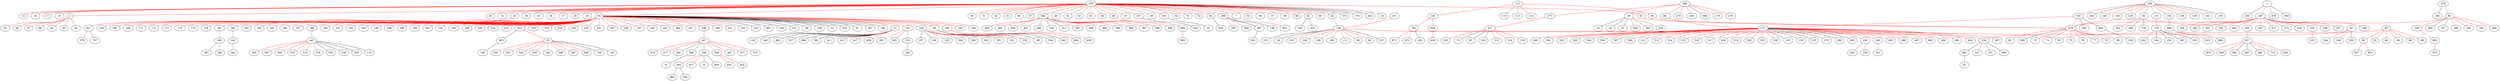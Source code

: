 strict graph "" {
	graph ["edge"="{'color': ''}",
		file="tmp_workspace/eucore/set2/layers/EUcore_Layer_4_drawing.dot",
		"graph"="{'edge': '{}', 'file': 'tmp_workspace/eucore/set2/layers/EUcore_Layer_4_drawing.dot', 'graph': \"{'file': 'tmp_workspace/eucore/set2/\
layers/EUcore_Layer_3_drawing_improved.dot'}\", 'node': \"{'height': '', 'level': '', 'pos': '', 'width': ''}\"}",
		"node"="{'height': '', 'label': '\\N', 'level': '', 'pos': '', 'width': ''}"
	];
	node [label="\N"];
	1	 [height=0.05,
		label=318,
		level=1,
		pos="-1257.3400000000038,-3413.8400000000015",
		width=0.05];
	11	 [height=0.05,
		label=84,
		level=1,
		pos="2166.8299999999854,-5262.519999999988",
		width=0.05];
	1 -- 11	 [color=red];
	14	 [height=0.05,
		level=1,
		pos="-1828.981750948328,-3042.0013338535996",
		width=0.05];
	1 -- 14	 [color=red];
	15	 [height=0.05,
		level=1,
		pos="-1452.361555454358,-4067.2961025631084",
		width=0.05];
	1 -- 15	 [color=red];
	16	 [level=2,
		pos="-774.3023098567936,-3895.2056354268702"];
	1 -- 16	 [color=red];
	17	 [height=0.05,
		level=1,
		pos="-1489.9679407560259,-2772.8076090489562",
		width=0.05];
	1 -- 17	 [color=red];
	19	 [level=2,
		pos="-1691.9527851001792,-3939.3397736405523"];
	1 -- 19	 [color=red];
	2	 [height=0.05,
		level=1,
		pos="-5156.1500000000015,3.570000000001073",
		width=0.05];
	1 -- 2	 [color=red];
	20	 [height=0.05,
		level=1,
		pos="-1879.0415770801883,-3694.0638999885873",
		width=0.05];
	1 -- 20	 [color=red];
	21	 [level=2,
		pos="-1847.5680528526434,-3072.2713675195246"];
	1 -- 21	 [color=red];
	23	 [height=0.05,
		level=1,
		pos="486.6200000000008,-6888.760000000006",
		width=0.05];
	1 -- 23	 [color=red];
	24	 [level=2,
		pos="-610.5697629161816,-3630.0032380663706"];
	1 -- 24	 [color=red];
	25	 [level=2,
		pos="-575.5322912432675,-3400.55341470916"];
	1 -- 25	 [color=red];
	26	 [level=2,
		pos="-1752.377843931451,-2944.8242026706307"];
	1 -- 26	 [color=red];
	27	 [level=2,
		pos="-1473.7846561103615,-2767.163886392834"];
	1 -- 27	 [color=red];
	28	 [height=0.05,
		level=1,
		pos="-1552.9228756160408,-2799.29215913539",
		width=0.05];
	1 -- 28	 [color=red];
	29	 [level=2,
		pos="-611.2443598459886,-3195.6687167320733"];
	1 -- 29	 [color=red];
	3	 [height=0.05,
		label=64,
		level=1,
		pos="64.81999999999971,305.44999999999527",
		width=0.05];
	1 -- 3	 [color=red];
	30	 [height=0.05,
		level=1,
		pos="-586.2922662430427,-3535.2204930309986",
		width=0.05];
	1 -- 30	 [color=red];
	31	 [level=2,
		pos="-690.7979150009719,-3034.276631122352"];
	1 -- 31	 [color=red];
	32	 [height=0.05,
		level=1,
		pos="-1129.6504702038185,-4083.7158609244198",
		width=0.05];
	1 -- 32	 [color=red];
	35	 [height=0.05,
		level=1,
		pos="-1918.408379844203,-3246.427687911054",
		width=0.05];
	1 -- 35	 [color=red];
	36	 [height=0.05,
		level=1,
		pos="-1865.4042288342207,-3722.5407915134833",
		width=0.05];
	1 -- 36	 [color=red];
	37	 [height=0.05,
		level=1,
		pos="-585.5788298661461,-3296.47213655693",
		width=0.05];
	1 -- 37	 [color=red];
	4	 [height=0.05,
		label=282,
		level=1,
		pos="435.8599999999951,-9064.120000000014",
		width=0.05];
	1 -- 4	 [color=red];
	40	 [level=3,
		pos="-1616.8818596160243,-2834.385138727223"];
	1 -- 40	 [color=red];
	41	 [height=0.05,
		level=1,
		pos="-794.7890908229405,-3914.9237669375",
		width=0.05];
	1 -- 41	 [color=red];
	42	 [height=0.05,
		level=1,
		pos="-1934.444564392549,-3494.8813101299766",
		width=0.05];
	1 -- 42	 [color=red];
	43	 [height=0.05,
		level=1,
		pos="-1911.7022323909048,-3221.880749404471",
		width=0.05];
	1 -- 43	 [color=red];
	44	 [height=0.05,
		level=1,
		pos="-930.4540344472597,-4012.3246285356486",
		width=0.05];
	1 -- 44	 [color=red];
	45	 [height=0.05,
		level=1,
		pos="-4486.209999999997,2316.1299999999915",
		width=0.05];
	1 -- 45	 [color=red];
	46	 [height=0.05,
		level=1,
		pos="3292.2400000000034,-4693.829999999998",
		width=0.05];
	1 -- 46	 [color=red];
	47	 [level=2,
		pos="-1545.4374859554243,-2795.7476738423575"];
	1 -- 47	 [color=red];
	48	 [height=0.05,
		label=107,
		level=1,
		pos="4125.390000000012,-2238.9599999999928",
		width=0.05];
	1 -- 48	 [color=red];
	49	 [level=3,
		pos="-783.8614259903794,-2923.068846586709"];
	1 -- 49	 [color=red];
	5	 [label=361,
		level=2,
		pos="-1108.0599999999977,-1811.6599999999949"];
	1 -- 5	 [color=red];
	50	 [height=0.05,
		level=1,
		pos="-1689.0195978200964,-2885.928066156217",
		width=0.05];
	1 -- 50	 [color=red];
	51	 [height=0.05,
		level=1,
		pos="-1641.2853866903677,-3977.4216046572046",
		width=0.05];
	1 -- 51	 [color=red];
	52	 [height=0.05,
		level=1,
		pos="-1678.966604451705,-2877.8649152364187",
		width=0.05];
	1 -- 52	 [color=red];
	54	 [height=0.05,
		level=1,
		pos="-1946.0600000000031,85.29999999999563",
		width=0.05];
	1 -- 54	 [color=red];
	55	 [height=0.05,
		level=1,
		pos="-637.2666534096787,-3130.0313850548664",
		width=0.05];
	1 -- 55	 [color=red];
	56	 [level=2,
		pos="-1937.5786423440763,-3461.9406707925605"];
	1 -- 56	 [color=red];
	57	 [level=2,
		pos="-1386.0202935706543,-4083.5262452786187"];
	1 -- 57	 [color=red];
	58	 [level=3,
		pos="-1357.113399830249,-2739.241190517569"];
	1 -- 58	 [color=red];
	59	 [height=0.05,
		level=1,
		pos="-608.1005141990491,-3205.210243863172",
		width=0.05];
	1 -- 59	 [color=red];
	6	 [height=0.05,
		label=409,
		level=1,
		pos="4545.809999999996,-3555.0100000000075",
		width=0.05];
	1 -- 6	 [color=red];
	60	 [level=3,
		pos="-644.3450065586557,-3115.0500686357686"];
	1 -- 60	 [color=red];
	7	 [level=3,
		pos="-1049.460000000001,-1731.169999999996"];
	1 -- 7	 [color=red];
	9	 [height=0.05,
		label=82,
		level=1,
		pos="1333.7400000000016,-4934.459999999997",
		width=0.05];
	1 -- 9	 [color=red];
	53	 [label=370,
		level=4,
		pos="-898.2814791862106,-2834.085514290911"];
	1 -- 53;
	22	 [label=176,
		level=4,
		pos="-1789.8287684351874,-3839.8611221983997"];
	1 -- 22;
	8	 [label=444,
		level=4,
		pos="-1257.8443726177022,-4095.7769697245235"];
	1 -- 8;
	769	 [label=654,
		level=4,
		pos="2766.897423322233,-5586.491252638551"];
	11 -- 769;
	61	 [level=2,
		pos="-5308.9296526205035,668.1726352746139"];
	2 -- 61	 [color=red];
	63	 [height=0.05,
		level=1,
		pos="-5608.713729870055,-506.5519025634019",
		width=0.05];
	2 -- 63	 [color=red];
	64	 [level=3,
		pos="-4730.780000000008,457.46999999999707"];
	2 -- 64	 [color=red];
	65	 [level=2,
		pos="-4867.291534365534,-614.167057250171"];
	2 -- 65	 [color=red];
	66	 [height=0.05,
		level=1,
		pos="-5041.733337777081,-668.70011868338",
		width=0.05];
	2 -- 66	 [color=red];
	67	 [height=0.05,
		level=1,
		pos="-5789.976485358441,255.16942672225855",
		width=0.05];
	2 -- 67	 [color=red];
	68	 [height=0.05,
		level=1,
		pos="-5568.966094941738,546.3601591092614",
		width=0.05];
	2 -- 68	 [color=red];
	377	 [label=627,
		level=2,
		pos="1349.6100000000006,-6846.469999999994"];
	23 -- 377	 [color=red];
	122	 [height=0.05,
		label=21,
		level=1,
		pos="-2239.369999999997,1627.8100000000068",
		width=0.05];
	3 -- 122	 [color=red];
	152	 [height=0.05,
		level=1,
		pos="1191.6699999999855,5014.819999999982",
		width=0.05];
	3 -- 152	 [color=red];
	153	 [height=0.05,
		label=244,
		level=1,
		pos="4407.399999999989,3928.4599999999955",
		width=0.05];
	3 -- 153	 [color=red];
	155	 [label=89,
		level=2,
		pos="-1147.0300000000007,2017.9099999999917"];
	3 -- 155	 [color=red];
	156	 [level=2,
		pos="441.65999999999804,3433.540000000008"];
	3 -- 156	 [color=red];
	160	 [height=0.05,
		level=1,
		pos="361.4256430266375,919.5048652958872",
		width=0.05];
	3 -- 160	 [color=red];
	163	 [level=3,
		pos="324.5765951480673,-325.0773953968139"];
	3 -- 163	 [color=red];
	164	 [level=2,
		pos="745.7791673669263,341.9588680698662"];
	3 -- 164	 [color=red];
	168	 [height=0.05,
		level=1,
		pos="257.822089077408,959.5054094880273",
		width=0.05];
	3 -- 168	 [color=red];
	169	 [level=2,
		pos="99.72913366166313,-375.5930511030854"];
	3 -- 169	 [color=red];
	171	 [level=2,
		pos="-584.0068093745542,95.54036109401886"];
	3 -- 171	 [color=red];
	172	 [level=2,
		pos="-610.0054240842497,403.67897779328166"];
	3 -- 172	 [color=red];
	173	 [level=2,
		pos="639.1536889173763,-62.21710329231644"];
	3 -- 173	 [color=red];
	174	 [height=0.05,
		level=1,
		pos="737.8447375180756,195.55920076035795",
		width=0.05];
	3 -- 174	 [color=red];
	175	 [level=2,
		pos="16.202198598556528,985.6518777213752"];
	3 -- 175	 [color=red];
	179	 [level=2,
		pos="-464.8768234105979,734.9375555094923"];
	3 -- 179	 [color=red];
	181	 [height=0.05,
		level=1,
		pos="-971.9399999999969,2757.8500000000067",
		width=0.05];
	3 -- 181	 [color=red];
	182	 [height=0.05,
		level=1,
		pos="-596.9800000000068,2146.2300000000096",
		width=0.05];
	3 -- 182	 [color=red];
	183	 [level=3,
		pos="736.437975208679,187.26548136326758"];
	3 -- 183	 [color=red];
	184	 [level=2,
		pos="-4.688795528520046,983.835445313333"];
	3 -- 184	 [color=red];
	185	 [level=2,
		pos="577.5982277089038,-144.10174814087964"];
	3 -- 185	 [color=red];
	186	 [level=2,
		pos="518.3408587063111,814.7211613542302"];
	3 -- 186	 [color=red];
	187	 [height=0.05,
		level=1,
		pos="718.7107463579516,499.00923355975596",
		width=0.05];
	3 -- 187	 [color=red];
	188	 [height=0.05,
		level=1,
		pos="3147.8499999999894,3340.249999999998",
		width=0.05];
	3 -- 188	 [color=red];
	189	 [level=2,
		pos="241.81902390907112,-353.11634487653805"];
	3 -- 189	 [color=red];
	191	 [level=2,
		pos="406.21956351443663,-284.875861792416"];
	3 -- 191	 [color=red];
	192	 [level=2,
		pos="717.1361270610589,106.64870361372581"];
	3 -- 192	 [color=red];
	193	 [level=2,
		pos="-469.2876023174996,-118.53980437677643"];
	3 -- 193	 [color=red];
	194	 [level=2,
		pos="628.8946989202157,688.6705880519278"];
	3 -- 194	 [color=red];
	196	 [level=2,
		pos="299.19010231097025,-334.94748610652164"];
	3 -- 196	 [color=red];
	198	 [level=2,
		pos="-49.94779171346134,-366.7602640201377"];
	3 -- 198	 [color=red];
	199	 [level=2,
		pos="-283.18597975490553,-281.005559376527"];
	3 -- 199	 [color=red];
	203	 [level=2,
		pos="-606.5306763934732,425.143585353713"];
	3 -- 203	 [color=red];
	204	 [level=3,
		pos="745.9363613827387,272.0017216356398"];
	3 -- 204	 [color=red];
	205	 [height=0.05,
		level=1,
		pos="456.0273160946986,-253.11523424107668",
		width=0.05];
	3 -- 205	 [color=red];
	206	 [level=2,
		pos="-449.4100834996301,753.3402837668627"];
	3 -- 206	 [color=red];
	209	 [level=3,
		pos="677.9292813041812,6.894654632555387"];
	3 -- 209	 [color=red];
	210	 [height=0.05,
		level=1,
		pos="713.2598214956863,94.34793234682573",
		width=0.05];
	3 -- 210	 [color=red];
	213	 [level=2,
		pos="132.84804489730817,-373.0855334661976"];
	3 -- 213	 [color=red];
	216	 [height=0.05,
		label=412,
		level=1,
		pos="-1704.83,3089.709999999997",
		width=0.05];
	3 -- 216	 [color=red];
	218	 [height=0.05,
		level=1,
		pos="-551.6285208139644,597.0481931615386",
		width=0.05];
	3 -- 218	 [color=red];
	219	 [level=2,
		pos="648.4383181804895,-47.29345316813601"];
	3 -- 219	 [color=red];
	224	 [height=0.05,
		level=1,
		pos="565.7238196024007,-157.2957709979973",
		width=0.05];
	3 -- 224	 [color=red];
	228	 [level=2,
		pos="-260.8281788457773,-293.7090345502901"];
	3 -- 228	 [color=red];
	230	 [level=2,
		pos="-78.46615110844817,-361.26385464030557"];
	3 -- 230	 [color=red];
	231	 [level=2,
		pos="-616.4151405184683,274.51509428518256"];
	3 -- 231	 [color=red];
	232	 [height=0.05,
		level=1,
		pos="658.861441358004,640.3425962425906",
		width=0.05];
	3 -- 232	 [color=red];
	236	 [height=0.05,
		level=1,
		pos="745.4155172196246,262.69456748724133",
		width=0.05];
	3 -- 236	 [color=red];
	237	 [level=3,
		pos="398.0273236473405,900.4383734465506"];
	3 -- 237	 [color=red];
	239	 [level=2,
		pos="-395.4852945242418,-197.69741468257314"];
	3 -- 239	 [color=red];
	243	 [level=2,
		pos="713.0165909524826,517.2977390636463"];
	3 -- 243	 [color=red];
	244	 [level=3,
		pos="481.12017535601143,-234.67262410249043"];
	3 -- 244	 [color=red];
	247	 [level=3,
		pos="737.433018016602,417.8333308965257"];
	3 -- 247	 [color=red];
	248	 [height=0.05,
		level=1,
		pos="4559.049999999997,685.0700000000033",
		width=0.05];
	3 -- 248	 [color=red];
	249	 [level=2,
		pos="-486.38839023251694,-96.05665698850214"];
	3 -- 249	 [color=red];
	251	 [level=3,
		pos="671.6790941238039,616.5132169640666"];
	3 -- 251	 [color=red];
	252	 [level=2,
		pos="-574.4328388967482,67.97559499758336"];
	3 -- 252	 [color=red];
	207	 [label=229,
		level=4,
		pos="-536.0344993905715,-17.059155886946087"];
	3 -- 207;
	201	 [label=601,
		level=4,
		pos="-606.2047286192359,183.94239262382126"];
	3 -- 201;
	176	 [label=149,
		level=4,
		pos="-584.791031024275,512.9199820224072"];
	3 -- 176;
	227	 [label=372,
		level=4,
		pos="-86.40625443336654,970.4078219998993"];
	3 -- 227;
	165	 [label=66,
		level=4,
		pos="-392.5019213531018,811.3105987015633"];
	3 -- 165;
	240	 [label=198,
		level=4,
		pos="24.647175250285066,-375.3028400384653"];
	3 -- 240;
	245	 [label=24,
		level=4,
		pos="460.5120119734428,860.8472602824077"];
	3 -- 245;
	241	 [label=323,
		level=4,
		pos="-341.476493677686,-242.23735999110363"];
	3 -- 241;
	178	 [label=91,
		level=4,
		pos="81.36820961760756,987.1863433375446"];
	3 -- 178;
	167	 [label=397,
		level=4,
		pos="-616.2790316528015,339.2493217449311"];
	3 -- 167;
	235	 [label=196,
		level=4,
		pos="525.051014210261,-197.7653600873091"];
	3 -- 235;
	387	 [height=0.05,
		level=1,
		pos="669.0376311724071,-9704.952643823362",
		width=0.05];
	4 -- 387	 [color=red];
	388	 [level=2,
		pos="829.7916213606611,-8507.472748357684"];
	4 -- 388	 [color=red];
	389	 [height=0.05,
		level=1,
		pos="1075.0512213533157,-8826.479793777136",
		width=0.05];
	4 -- 389	 [color=red];
	390	 [level=2,
		pos="446.6936887559092,-9745.971095369627"];
	4 -- 390	 [color=red];
	394	 [height=0.05,
		level=1,
		pos="76.19893148073419,-9643.500877195995",
		width=0.05];
	4 -- 394	 [color=red];
	397	 [level=3,
		pos="104.13302187379475,-8468.305014411315"];
	4 -- 397	 [color=red];
	398	 [level=2,
		pos="-234.74205952397188,-8940.30092703056"];
	4 -- 398	 [color=red];
	399	 [level=2,
		pos="-65.11026248836242,-9526.793838866171"];
	4 -- 399	 [color=red];
	400	 [height=0.05,
		level=1,
		pos="1065.1615116695525,-9326.832566275803",
		width=0.05];
	4 -- 400	 [color=red];
	401	 [level=2,
		pos="961.2760011170013,-9498.83405640838"];
	4 -- 401	 [color=red];
	405	 [level=2,
		pos="1116.0714997462314,-9015.637006262235"];
	4 -- 405	 [color=red];
	407	 [level=2,
		pos="-242.15686333878796,-9137.13656043009"];
	4 -- 407	 [color=red];
	396	 [label=288,
		level=4,
		pos="546.0918578543826,-8391.151038915796"];
	4 -- 396;
	402	 [label=190,
		level=4,
		pos="-118.09027783322176,-8666.404806982066"];
	4 -- 402;
	410	 [label=311,
		level=4,
		pos="-184.99494229819368,-9346.214710501139"];
	4 -- 410;
	69	 [height=0.05,
		label=679,
		level=1,
		pos="-9442.140000000003,4067.920000000001",
		width=0.05];
	45 -- 69	 [color=red];
	694	 [level=2,
		pos="4021.859999999988,-5465.290000000014"];
	46 -- 694	 [color=red];
	558	 [label=544,
		level=4,
		pos="4791.641330211222,-2093.5383714140276"];
	48 -- 558;
	577	 [label=25,
		level=4,
		pos="-1053.6268556771647,-1227.4444642875587"];
	5 -- 577;
	95	 [height=0.05,
		label=135,
		level=1,
		pos="-5726.960000000012,6162.480000000011",
		width=0.05];
	54 -- 95	 [color=red];
	597	 [level=2,
		pos="5031.622795242004,-4033.574742796578"];
	6 -- 597	 [color=red];
	599	 [level=2,
		pos="5194.899469097219,-3345.913978574714"];
	6 -- 599	 [color=red];
	592	 [label=497,
		level=4,
		pos="4452.4744614946485,-2909.7859256645042"];
	6 -- 592;
	598	 [label=138,
		level=4,
		pos="4279.559099127427,-4182.822665413303"];
	6 -- 598;
	601	 [level=3,
		pos="-860.4600000000064,-1462.5700000000024"];
	7 -- 601	 [color=red];
	652	 [label=748,
		level=4,
		pos="1921.87628612254,-5279.617926194354"];
	9 -- 652;
	649	 [label=453,
		level=4,
		pos="988.5820738056542,-5522.596286122541"];
	9 -- 649;
	101	 [level=2,
		pos="-5839.882491593596,5489.957289631731"];
	101 -- 95	 [color=red];
	103	 [height=0.05,
		level=1,
		pos="-5598.355562041423,6832.180816489104",
		width=0.05];
	95 -- 103	 [color=red];
	104	 [height=0.05,
		level=1,
		pos="-5070.561987679236,6347.358161203914",
		width=0.05];
	95 -- 104	 [color=red];
	108	 [level=2,
		pos="-5141.026256398498,6511.3638390896385"];
	95 -- 108	 [color=red];
	109	 [height=0.05,
		level=1,
		pos="-6160.074406412095,6689.215413682355",
		width=0.05];
	95 -- 109	 [color=red];
	111	 [height=0.05,
		level=1,
		pos="-5820.0850836736545,6838.028668757177",
		width=0.05];
	95 -- 111	 [color=red];
	96	 [height=0.05,
		label=336,
		level=1,
		pos="-7559.660000000003,6919.2300000000005",
		width=0.05];
	95 -- 96	 [color=red];
	93	 [height=0.05,
		level=1,
		pos="-4865.2800000000025,5120.000000000007",
		width=0.05];
	95 -- 93	 [color=red];
	98	 [height=0.05,
		level=1,
		pos="-5460.9347160271345,6790.388300117115",
		width=0.05];
	95 -- 98	 [color=red];
	99	 [height=0.05,
		level=1,
		pos="-6098.876233567941,5590.888712209998",
		width=0.05];
	95 -- 99	 [color=red];
	106	 [label=337,
		level=4,
		pos="-6378.201086407969,5960.184838310502"];
	95 -- 106;
	102	 [label=251,
		level=4,
		pos="-5076.039356344347,5959.156118639025"];
	95 -- 102;
	110	 [label=26,
		level=4,
		pos="-5594.76045983914,5493.479576494872"];
	95 -- 110;
	112	 [height=0.05,
		level=1,
		pos="-7372.219999999999,11589.619999999995",
		width=0.05];
	113	 [height=0.05,
		level=1,
		pos="-6691.762499026103,11544.721509633826",
		width=0.05];
	112 -- 113	 [color=red];
	114	 [height=0.05,
		level=1,
		pos="-7232.222123876677,10922.207923581116",
		width=0.05];
	112 -- 114	 [color=red];
	115	 [level=2,
		pos="-7788.269279334688,12129.935909662008"];
	112 -- 115	 [color=red];
	120	 [height=0.05,
		level=1,
		pos="-5330.670000000013,13197.330000000005",
		width=0.05];
	112 -- 120	 [color=red];
	83	 [height=0.05,
		level=1,
		pos="-8901.849999999995,8659.619999999988",
		width=0.05];
	112 -- 83	 [color=red];
	629	 [level=3,
		pos="-5617.510000000011,13924.299999999997"];
	120 -- 629	 [color=red];
	868	 [label=791,
		level=2,
		pos="-4228.200000000017,13351.35"];
	120 -- 868	 [color=red];
	83 -- 69	 [color=red];
	628	 [level=3,
		pos="-5893.68000000001,14067.12000000001"];
	629 -- 628	 [color=red];
	871	 [level=2,
		pos="-3729.1336939983594,13816.07691689062"];
	868 -- 871	 [color=red];
	872	 [level=2,
		pos="-3698.8923239803453,12921.38294408123"];
	868 -- 872	 [color=red];
	869	 [label=425,
		level=4,
		pos="-4521.311176512028,13967.080560612794"];
	868 -- 869;
	411	 [level=2,
		pos="-2438.4185414180993,2280.050724907711"];
	122 -- 411	 [color=red];
	413	 [level=3,
		pos="-2495.9464380284235,2259.638154261469"];
	122 -- 413	 [color=red];
	417	 [height=0.05,
		level=1,
		pos="-2224.18580495991,2309.578087614693",
		width=0.05];
	122 -- 417	 [color=red];
	428	 [level=2,
		pos="-1871.5620426728299,2202.053495039888"];
	122 -- 428	 [color=red];
	121	 [label=118,
		level=4,
		pos="-2529.354029530865,1374.6173147047016"];
	122 -- 121;
	431	 [label=548,
		level=4,
		pos="-2701.7209340381687,1737.8448082008513"];
	122 -- 431;
	427	 [label=462,
		level=4,
		pos="-2172.387366108358,949.1704698916143"];
	122 -- 427;
	414	 [label=327,
		level=4,
		pos="-1576.9882630746556,1789.9479648835234"];
	122 -- 414;
	412	 [label=896,
		level=4,
		pos="-2756.814404986917,2071.9829086927066"];
	122 -- 412;
	429	 [label=581,
		level=4,
		pos="-1869.0307509773902,1055.195709484853"];
	122 -- 429;
	123	 [height=0.05,
		label=350,
		level=1,
		pos="-12927.370000000015,-984.880000000001",
		width=0.05];
	125	 [label=94,
		level=2,
		pos="-12415.020000000002,-2023.1100000000024"];
	123 -- 125	 [color=red];
	126	 [level=2,
		pos="-12245.944329083795,-1011.2871976017996"];
	123 -- 126	 [color=red];
	128	 [level=2,
		pos="-12817.124561205053,-311.91326360532037"];
	123 -- 128	 [color=red];
	129	 [height=0.05,
		level=1,
		pos="-12513.5547746007,-442.8511776145907",
		width=0.05];
	123 -- 129	 [color=red];
	131	 [level=2,
		pos="-14267.809999999992,-1855.4099999999908"];
	123 -- 131	 [color=red];
	134	 [level=3,
		pos="-14273.710000000008,-765.2100000000137"];
	123 -- 134	 [color=red];
	136	 [level=3,
		pos="-13143.012949496328,-337.936104904505"];
	123 -- 136	 [color=red];
	139	 [level=2,
		pos="-13426.314372836767,-520.0221745486673"];
	123 -- 139	 [color=red];
	143	 [level=2,
		pos="-13227.579323772536,-1597.1811081068277"];
	123 -- 143	 [color=red];
	72	 [height=0.05,
		label=533,
		level=1,
		pos="-9421.120000000003,658.420000000001",
		width=0.05];
	123 -- 72	 [color=red];
	137	 [label=178,
		level=4,
		pos="-12355.299224226,-1356.0582759997121"];
	123 -- 137;
	138	 [label=204,
		level=4,
		pos="-12926.494975722031,-1666.8165948541812"];
	123 -- 138;
	591	 [level=2,
		pos="-12533.53773241701,-2694.6692544009315"];
	125 -- 591	 [color=red];
	588	 [label=200,
		level=4,
		pos="-11739.933981596361,-1926.6882554362383"];
	125 -- 588;
	583	 [label=776,
		level=4,
		pos="-13090.106018403643,-2119.5317445637656"];
	125 -- 583;
	443	 [label=179,
		level=2,
		pos="-15029.980000000012,-2603.9499999999994"];
	131 -- 443	 [color=red];
	889	 [level=3,
		pos="-15077.659999999994,-633.7199999999941"];
	134 -- 889	 [color=red];
	337	 [height=0.05,
		label=172,
		level=1,
		pos="-7513.479999999992,-3714.540000000013",
		width=0.05];
	72 -- 337	 [color=red];
	72 -- 69	 [color=red];
	707	 [label=360,
		level=4,
		pos="-8753.988163707381,799.747272929311"];
	72 -- 707;
	660	 [label=602,
		level=4,
		pos="-11589.82761002989,2027.7080303862713"];
	72 -- 660;
	453	 [level=2,
		pos="-15574.885324531026,-3013.970087759796"];
	443 -- 453	 [color=red];
	451	 [label=104,
		level=4,
		pos="-14585.09537012627,-3120.7826142678146"];
	443 -- 451;
	445	 [label=150,
		level=4,
		pos="-15474.864629873751,-2087.117385732181"];
	443 -- 445;
	457	 [label=381,
		level=4,
		pos="-14348.639863794067,-2632.479000397251"];
	443 -- 457;
	450	 [label=203,
		level=4,
		pos="-15103.14600163115,-3281.9507531515824"];
	443 -- 450;
	886	 [level=3,
		pos="-15569.560000000021,-875.8699999999992"];
	889 -- 886	 [color=red];
	915	 [level=3,
		pos="-15316.750000000002,-143.6399999999977"];
	889 -- 915	 [color=red];
	145	 [label=92,
		level=2,
		pos="-7479.889999999999,7678.620000000004"];
	344	 [level=2,
		pos="-7316.63045970301,8340.726190554675"];
	145 -- 344	 [color=red];
	348	 [level=3,
		pos="-7922.933704746218,8197.031574671662"];
	145 -- 348	 [color=red];
	145 -- 96	 [color=red];
	346	 [label=259,
		level=4,
		pos="-6808.1566123530665,7561.093232882142"];
	145 -- 346;
	147	 [level=2,
		pos="-7668.3539039250545,6246.010926949977"];
	96 -- 147	 [color=red];
	151	 [height=0.05,
		level=1,
		pos="-8229.581406141817,7046.6803615600065",
		width=0.05];
	96 -- 151	 [color=red];
	148	 [label=400,
		level=4,
		pos="-6973.802442217459,7268.241757764515"];
	96 -- 148;
	146	 [label=883,
		level=4,
		pos="-8373.334969011412,6348.886296675066"];
	96 -- 146;
	299	 [height=0.05,
		label=210,
		level=1,
		pos="1620.0500000000047,6814.999999999997",
		width=0.05];
	152 -- 299	 [color=red];
	301	 [level=2,
		pos="1858.9507712526356,4874.197607098747"];
	152 -- 301	 [color=red];
	302	 [level=2,
		pos="787.8279645332955,5564.319677396541"];
	152 -- 302	 [color=red];
	689	 [label=242,
		level=4,
		pos="1777.9189342594525,7478.412152937059"];
	299 -- 689;
	325	 [height=0.05,
		level=1,
		pos="5086.998148465335,3872.0273705089444",
		width=0.05];
	153 -- 325	 [color=red];
	328	 [level=3,
		pos="4223.129999999985,4477.299999999995"];
	153 -- 328	 [color=red];
	329	 [level=2,
		pos="4993.976454550912,3580.6578320434555"];
	153 -- 329	 [color=red];
	330	 [level=2,
		pos="4676.059099085595,3301.674092733957"];
	153 -- 330	 [color=red];
	331	 [level=2,
		pos="4790.920579793219,4492.330774152962"];
	153 -- 331	 [color=red];
	333	 [level=3,
		pos="4321.499626426517,3251.9547074200045"];
	153 -- 333	 [color=red];
	335	 [height=0.05,
		level=1,
		pos="4991.055979385614,4281.141134732502",
		width=0.05];
	153 -- 335	 [color=red];
	334	 [label=237,
		level=4,
		pos="3751.232011256323,4114.152906748998"];
	153 -- 334;
	332	 [label=159,
		level=4,
		pos="3913.733141199841,4398.918624738873"];
	153 -- 332;
	564	 [label=845,
		level=4,
		pos="-1540.9541614446632,2574.562530847486"];
	155 -- 564;
	569	 [label=88,
		level=4,
		pos="-1401.5635057152558,1837.785250282619"];
	155 -- 569;
	567	 [label=304,
		level=4,
		pos="-1067.1546888466182,2074.4350550793747"];
	155 -- 567;
	604	 [level=2,
		pos="-61.27127895729308,3894.081435394463"];
	156 -- 604	 [color=red];
	608	 [level=2,
		pos="586.5308372623686,4099.911312092374"];
	156 -- 608	 [color=red];
	380	 [height=0.05,
		level=1,
		pos="-1540.9799999999886,5166.4699999999975",
		width=0.05];
	181 -- 380	 [color=red];
	381	 [height=0.05,
		level=1,
		pos="-1173.0849596123055,5740.657708268771",
		width=0.05];
	380 -- 381	 [color=red];
	382	 [level=3,
		pos="-976.5000000000091,5319.869999999999"];
	380 -- 382	 [color=red];
	342	 [level=2,
		pos="-1083.5000000000055,3547.37000000001"];
	182 -- 342	 [color=red];
	343	 [level=2,
		pos="-903.1989288033333,4205.03998471433"];
	342 -- 343	 [color=red];
	355	 [label=447,
		level=2,
		pos="3541.629999999999,5927.7500000000055"];
	188 -- 355	 [color=red];
	360	 [level=2,
		pos="4209.837444968496,6063.901002778078"];
	355 -- 360	 [color=red];
	367	 [level=2,
		pos="2975.9853980043113,5546.850447227964"];
	355 -- 367	 [color=red];
	369	 [level=2,
		pos="3514.025825231099,6609.128231677632"];
	355 -- 369	 [color=red];
	370	 [level=3,
		pos="4103.138665971339,5540.7793252610945"];
	355 -- 370	 [color=red];
	374	 [level=2,
		pos="3020.2808428066737,6367.333144993771"];
	355 -- 374	 [color=red];
	376	 [level=2,
		pos="3972.081230003442,6456.664004028376"];
	355 -- 376	 [color=red];
	364	 [label=592,
		level=4,
		pos="2860.684464393641,5964.512244308138"];
	355 -- 364;
	362	 [label=139,
		level=4,
		pos="3812.3160220466266,5301.836777150884"];
	355 -- 362;
	357	 [label=429,
		level=4,
		pos="3241.707249688819,6540.191531017113"];
	355 -- 357;
	358	 [label=273,
		level=4,
		pos="3176.7462189597577,5351.644010270184"];
	355 -- 358;
	536	 [height=0.05,
		label=55,
		level=1,
		pos="-2690.360000000006,8096.949999999997",
		width=0.05];
	216 -- 536	 [color=red];
	552	 [label=803,
		level=4,
		pos="-1778.4289965809894,3060.291608313579"];
	216 -- 552;
	539	 [level=2,
		pos="-3371.8623410269697,8121.298393038743"];
	536 -- 539	 [color=red];
	541	 [level=3,
		pos="-2944.4288285484968,7464.109328559864"];
	536 -- 541	 [color=red];
	542	 [level=2,
		pos="-2702.5903061916556,8778.777474277222"];
	536 -- 542	 [color=red];
	544	 [height=0.05,
		level=1,
		pos="-2120.6123133884494,8471.68438415707",
		width=0.05];
	536 -- 544	 [color=red];
	545	 [level=2,
		pos="-2302.2827302752357,8657.69443179738"];
	536 -- 545	 [color=red];
	546	 [level=3,
		pos="-2123.6230056149534,7717.677717511285"];
	536 -- 546	 [color=red];
	547	 [level=3,
		pos="-3122.4431847060205,8624.531658668217"];
	536 -- 547	 [color=red];
	548	 [level=2,
		pos="-2008.9284632191102,8123.205394669055"];
	536 -- 548	 [color=red];
	537	 [label=738,
		level=4,
		pos="-3262.022242895976,7725.142838804909"];
	536 -- 537;
	543	 [label=126,
		level=4,
		pos="-3301.3666371894265,8399.785226450416"];
	536 -- 543;
	556	 [label=195,
		level=4,
		pos="-1852.0234034262303,3030.8655794282786"];
	552 -- 556;
	379	 [level=2,
		pos="2027.2083990002416,-6769.667039502943"];
	377 -- 379	 [color=red];
	378	 [label=707,
		level=4,
		pos="1404.7284227529324,-7526.175998606766"];
	377 -- 378;
	462	 [label=407,
		level=2,
		pos="6304.780000000008,-193.58999999998832"];
	248 -- 462	 [color=red];
	463	 [label=266,
		level=2,
		pos="8059.009999999986,337.89000000000124"];
	462 -- 463	 [color=red];
	464	 [level=3,
		pos="5613.830000000004,-640.0900000000047"];
	462 -- 464	 [color=red];
	467	 [level=3,
		pos="6373.5731345241875,484.8683920264788"];
	462 -- 467	 [color=red];
	471	 [level=2,
		pos="6936.301783387577,-450.91959832825063"];
	462 -- 471	 [color=red];
	473	 [level=2,
		pos="6745.655119082048,326.667065731173"];
	462 -- 473	 [color=red];
	474	 [level=2,
		pos="6573.994682366221,-820.1374761478539"];
	462 -- 474	 [color=red];
	477	 [level=3,
		pos="6059.703511008191,442.7870891635397"];
	462 -- 477	 [color=red];
	465	 [label=265,
		level=4,
		pos="6106.102287041472,-845.9437778248484"];
	462 -- 465;
	466	 [label=566,
		level=4,
		pos="3999.780325317801,-317.4966187222153"];
	462 -- 466;
	254	 [label=1,
		level=2,
		pos="-12359.38,6116.970000000011"];
	478	 [level=2,
		pos="-11722.719792162738,6361.310059804816"];
	254 -- 478	 [color=red];
	70	 [height=0.05,
		label=187,
		level=1,
		pos="-13656.95000000001,4841.919999999996",
		width=0.05];
	254 -- 70	 [color=red];
	479	 [label=568,
		level=4,
		pos="-12728.262910469326,6690.523557597277"];
	254 -- 479;
	482	 [label=250,
		level=4,
		pos="-12006.723623490247,5568.646091204137"];
	254 -- 482;
	255	 [level=2,
		pos="-15400.960000000012,4992.359999999992"];
	70 -- 255	 [color=red];
	256	 [level=2,
		pos="-13163.992052848504,4370.718612683517"];
	70 -- 256	 [color=red];
	257	 [height=0.05,
		level=1,
		pos="-14226.122446008065,5217.527523585466",
		width=0.05];
	70 -- 257	 [color=red];
	258	 [height=0.05,
		level=1,
		pos="-13892.592972846582,4201.989789416974",
		width=0.05];
	70 -- 258	 [color=red];
	259	 [level=2,
		pos="-13748.617423546142,4166.171993322052"];
	70 -- 259	 [color=red];
	260	 [level=2,
		pos="-13254.429554165405,5392.3885056875715"];
	70 -- 260	 [color=red];
	261	 [level=2,
		pos="-14141.39022974829,5321.874111212969"];
	70 -- 261	 [color=red];
	262	 [height=0.05,
		level=1,
		pos="-13783.45974369916,5512.01967155489",
		width=0.05];
	70 -- 262	 [color=red];
	264	 [level=2,
		pos="-13299.053377884184,4261.447526107494"];
	70 -- 264	 [color=red];
	265	 [level=2,
		pos="-15141.73999999999,3469.8200000000033"];
	70 -- 265	 [color=red];
	267	 [height=0.05,
		level=1,
		pos="-14309.440650443306,4643.692261898376",
		width=0.05];
	70 -- 267	 [color=red];
	271	 [level=2,
		pos="-13726.552174969771,5520.295870965555"];
	70 -- 271	 [color=red];
	272	 [level=2,
		pos="-12975.57523719685,4869.609667454483"];
	70 -- 272	 [color=red];
	70 -- 69	 [color=red];
	266	 [label=418,
		level=4,
		pos="-13031.159453815033,5112.88951373597"];
	70 -- 266;
	633	 [level=2,
		pos="-16069.231395411294,5128.196766539312"];
	255 -- 633	 [color=red];
	461	 [label=537,
		level=2,
		pos="-16095.68000000001,2394.499999999999"];
	265 -- 461	 [color=red];
	715	 [level=3,
		pos="-15736.020000000013,2172.6199999999862"];
	461 -- 715	 [color=red];
	830	 [level=2,
		pos="-16764.895529456702,2525.606293528575"];
	461 -- 830	 [color=red];
	875	 [level=3,
		pos="-16408.829106294175,3000.2853764296106"];
	461 -- 875	 [color=red];
	949	 [level=2,
		pos="-16549.777781754743,1885.743192011909"];
	461 -- 949	 [color=red];
	833	 [label=394,
		level=4,
		pos="-15997.367914937271,1719.686678406969"];
	461 -- 833;
	951	 [label=607,
		level=4,
		pos="-15421.016738358781,2493.836642083481"];
	461 -- 951;
	950	 [label=268,
		level=4,
		pos="-16011.148838897336,3071.1777429998965"];
	461 -- 950;
	273	 [height=0.05,
		label=480,
		level=1,
		pos="-12061.830000000007,-5777.030000000008",
		width=0.05];
	274	 [label=39,
		level=2,
		pos="-10715.250000000015,-7001.429999999996"];
	273 -- 274	 [color=red];
	275	 [level=2,
		pos="-12666.691958006817,-6091.95903458553"];
	273 -- 275	 [color=red];
	276	 [level=2,
		pos="-12259.683884385016,-5124.425889146755"];
	273 -- 276	 [color=red];
	277	 [height=0.05,
		level=1,
		pos="-13102.850000000008,-7681.4699999999975",
		width=0.05];
	273 -- 277	 [color=red];
	279	 [level=2,
		pos="-11937.299912972192,-6447.500388976021"];
	273 -- 279	 [color=red];
	281	 [height=0.05,
		level=1,
		pos="-10855.040000000006,-2807.7800000000007",
		width=0.05];
	273 -- 281	 [color=red];
	283	 [height=0.05,
		level=1,
		pos="-12699.980950748775,-5536.610264688521",
		width=0.05];
	273 -- 283	 [color=red];
	282	 [label=564,
		level=4,
		pos="-11396.842775076035,-5625.933091505107"];
	273 -- 282;
	306	 [level=2,
		pos="-10093.261701148496,-7281.016911640358"];
	274 -- 306	 [color=red];
	307	 [level=2,
		pos="-10728.641519158815,-7683.235655801867"];
	274 -- 307	 [color=red];
	310	 [level=3,
		pos="-10219.222699420017,-6533.460767947157"];
	274 -- 310	 [color=red];
	308	 [label=33,
		level=4,
		pos="-11341.583096640801,-7271.143064424326"];
	274 -- 308;
	309	 [label=34,
		level=4,
		pos="-10721.520063880447,-6319.521669380889"];
	274 -- 309;
	311	 [label=37,
		level=4,
		pos="-10042.791996005404,-6888.122816060111"];
	274 -- 311;
	304	 [height=0.05,
		label=317,
		level=1,
		pos="-14013.490000000022,-9221.580000000009",
		width=0.05];
	277 -- 304	 [color=red];
	281 -- 337	 [color=red];
	313	 [height=0.05,
		level=1,
		pos="-14018.241681008769,-9903.500601387292",
		width=0.05];
	304 -- 313	 [color=red];
	314	 [level=2,
		pos="-14654.274334261907,-9454.890355606773"];
	304 -- 314	 [color=red];
	319	 [level=2,
		pos="-14426.781653238035,-8679.151853207652"];
	304 -- 319	 [color=red];
	323	 [level=2,
		pos="-13368.183801970988,-9442.075342023636"];
	304 -- 323	 [color=red];
	322	 [label=73,
		level=4,
		pos="-13373.78506810083,-8985.326142523243"];
	304 -- 322;
	320	 [label=85,
		level=4,
		pos="-14667.86879158948,-9029.677206412418"];
	304 -- 320;
	317	 [label=310,
		level=4,
		pos="-13618.76751544476,-9777.666724581097"];
	304 -- 317;
	336	 [level=2,
		pos="-9445.829999999993,-2478.9199999999923"];
	337 -- 336	 [color=red];
	340	 [level=3,
		pos="-5203.700000000003,-3616.9000000000087"];
	337 -- 340	 [color=red];
	483	 [level=2,
		pos="-7712.811796902818,-3062.385785253001"];
	337 -- 483	 [color=red];
	486	 [level=2,
		pos="-7153.492591345473,-4293.718168337707"];
	337 -- 486	 [color=red];
	487	 [height=0.05,
		level=1,
		pos="-8194.642248072001,-3747.040413386436",
		width=0.05];
	337 -- 487	 [color=red];
	488	 [level=2,
		pos="-7489.557201511995,-3033.022586589832"];
	337 -- 488	 [color=red];
	492	 [height=0.05,
		level=1,
		pos="-7016.8217272698585,-3247.2404759284373",
		width=0.05];
	337 -- 492	 [color=red];
	493	 [level=2,
		pos="-7127.475809250518,-3152.3664949389467"];
	337 -- 493	 [color=red];
	494	 [height=0.05,
		level=1,
		pos="-8088.956638550473,-4080.4155574665388",
		width=0.05];
	337 -- 494	 [color=red];
	497	 [level=2,
		pos="-6987.340282859652,-3280.702146515231"];
	337 -- 497	 [color=red];
	499	 [level=2,
		pos="-7451.483368612774,-3035.426826246596"];
	337 -- 499	 [color=red];
	500	 [level=3,
		pos="-6834.754809683567,-3648.430990789972"];
	337 -- 500	 [color=red];
	502	 [height=0.05,
		level=1,
		pos="-7467.8664467135495,-4394.949941744978",
		width=0.05];
	337 -- 502	 [color=red];
	503	 [height=0.05,
		level=1,
		pos="-7954.5740986604305,-3194.468580677881",
		width=0.05];
	337 -- 503	 [color=red];
	504	 [height=0.05,
		level=1,
		pos="-6853.440934639573,-3885.965544382833",
		width=0.05];
	337 -- 504	 [color=red];
	506	 [height=0.05,
		level=1,
		pos="-6934.25320407905,-4074.4491607002656",
		width=0.05];
	337 -- 506	 [color=red];
	507	 [height=0.05,
		level=1,
		pos="-7808.866245668932,-4329.182376458398",
		width=0.05];
	337 -- 507	 [color=red];
	509	 [height=0.05,
		level=1,
		pos="-6888.053148180716,-3442.732093396416",
		width=0.05];
	337 -- 509	 [color=red];
	512	 [level=2,
		pos="-6952.296549790525,-4101.982150881664"];
	337 -- 512	 [color=red];
	513	 [height=0.05,
		level=1,
		pos="-7292.86475968574,-3069.274782581713",
		width=0.05];
	337 -- 513	 [color=red];
	514	 [level=2,
		pos="-7746.41840689728,-4355.459639003964"];
	337 -- 514	 [color=red];
	515	 [height=0.05,
		level=1,
		pos="-7106.2315389484365,-4261.519868038994",
		width=0.05];
	337 -- 515	 [color=red];
	516	 [height=0.05,
		level=1,
		pos="-7401.827711916989,-4387.274755780203",
		width=0.05];
	337 -- 516	 [color=red];
	517	 [level=2,
		pos="-8190.720469861782,-3794.4376285642234"];
	337 -- 517	 [color=red];
	518	 [level=2,
		pos="-6846.883533458668,-3858.3712756789246"];
	337 -- 518	 [color=red];
	519	 [level=2,
		pos="-7274.06204185879,-3076.012532784782"];
	337 -- 519	 [color=red];
	522	 [height=0.05,
		level=1,
		pos="-7928.083452486971,-3173.1138626048196",
		width=0.05];
	337 -- 522	 [color=red];
	525	 [level=2,
		pos="-8050.966996344723,-4134.237526594012"];
	337 -- 525	 [color=red];
	528	 [level=2,
		pos="-7145.100709281191,-3140.6628500468946"];
	337 -- 528	 [color=red];
	505	 [label=197,
		level=4,
		pos="-7941.171866812711,-4245.687768639826"];
	337 -- 505;
	490	 [label=130,
		level=4,
		pos="-8155.952475972322,-3943.160652362799"];
	337 -- 490;
	521	 [label=123,
		level=4,
		pos="-7609.20105932199,-4389.725725464552"];
	337 -- 521;
	484	 [label=275,
		level=4,
		pos="-7273.065338117371,-4352.692862111174"];
	337 -- 484;
	508	 [label=292,
		level=4,
		pos="-7602.404847709485,-3038.425618753286"];
	337 -- 508;
	489	 [label=205,
		level=4,
		pos="-7022.737539552445,-4188.048313108335"];
	337 -- 489;
	284	 [height=0.05,
		label=474,
		level=1,
		pos="-12495.530000000013,9716.149999999992",
		width=0.05];
	71	 [height=0.05,
		label=80,
		level=1,
		pos="-11023.800000000001,8358.170000000011",
		width=0.05];
	284 -- 71	 [color=red];
	434	 [label=186,
		level=4,
		pos="-12996.711413357392,10178.59510590328"];
	284 -- 434;
	288	 [level=3,
		pos="-10619.320000000007,8867.320000000007"];
	71 -- 288	 [color=red];
	292	 [level=3,
		pos="-11528.456364047443,7899.519545628474"];
	71 -- 292	 [color=red];
	293	 [level=3,
		pos="-10506.089999999993,8037.800000000008"];
	71 -- 293	 [color=red];
	294	 [level=2,
		pos="-11704.307496632973,8402.304250816434"];
	71 -- 294	 [color=red];
	296	 [height=0.05,
		level=1,
		pos="-10994.290000000019,10538.29000000001",
		width=0.05];
	71 -- 296	 [color=red];
	71 -- 69	 [color=red];
	285	 [label=880,
		level=4,
		pos="-10352.002505942195,8475.329771451026"];
	71 -- 285;
	286	 [label=747,
		level=4,
		pos="-11185.870460014534,7695.771742861996"];
	71 -- 286;
	863	 [level=2,
		pos="-10676.000000000025,11329.860000000019"];
	296 -- 863	 [color=red];
	975	 [level=2,
		pos="-10400.021447966583,11953.457726011207"];
	863 -- 975	 [color=red];
	338	 [level=2,
		pos="-10000.405205637468,-2082.0766727775817"];
	336 -- 338	 [color=red];
	339	 [level=2,
		pos="-10123.889635342572,-2551.5382896238225"];
	336 -- 339	 [color=red];
	341	 [level=3,
		pos="-5270.789999999999,-3006.880000000009"];
	340 -- 341	 [color=red];
	73	 [level=2,
		pos="-9374.328469649754,3389.362794290447"];
	69 -- 73	 [color=red];
	74	 [level=3,
		pos="-9892.258878007076,3555.639529231835"];
	69 -- 74	 [color=red];
	75	 [height=0.05,
		level=1,
		pos="-9088.904826407668,4651.240835566497",
		width=0.05];
	69 -- 75	 [color=red];
	76	 [level=2,
		pos="-8773.408749567063,4201.474482377784"];
	69 -- 76	 [color=red];
	77	 [height=0.05,
		level=1,
		pos="-9648.28822478914,4717.951687293082",
		width=0.05];
	69 -- 77	 [color=red];
	79	 [height=0.05,
		level=1,
		pos="-10039.284142957056,3738.591656851576",
		width=0.05];
	69 -- 79	 [color=red];
	80	 [level=2,
		pos="-9015.49617213917,3535.93002902587"];
	69 -- 80	 [color=red];
	82	 [level=2,
		pos="-8988.287925404105,3558.9439893140343"];
	69 -- 82	 [color=red];
	81	 [label=508,
		level=4,
		pos="-9963.888481162876,4507.029106570381"];
	69 -- 81;
	695	 [level=2,
		pos="4535.991996264588,-5913.292874416884"];
	694 -- 695	 [color=red];
	615	 [label=264,
		level=3,
		pos="8453.290000000003,929.0199999999904"];
	463 -- 615	 [color=red];
	617	 [level=2,
		pos="8650.50530932546,-1.4793918354504285"];
	463 -- 617	 [color=red];
	620	 [label=9,
		level=4,
		pos="7652.650395955623,885.530536547206"];
	463 -- 620;
	621	 [label=608,
		level=4,
		pos="7981.873362146842,-339.6704948412448"];
	463 -- 621;
	631	 [level=3,
		pos="5594.125348525949,-1321.7424127288728"];
	464 -- 631	 [color=red];
	632	 [level=3,
		pos="5088.000000000013,-839.3499999999949"];
	464 -- 632	 [color=red];
	665	 [label=8,
		level=4,
		pos="3318.8303894689143,-354.1772667017519"];
	466 -- 665;
	683	 [level=3,
		pos="8752.960000000023,1393.67000000001"];
	615 -- 683	 [color=red];
	682	 [label=359,
		level=4,
		pos="9023.511151766425,555.0064666258938"];
	615 -- 682;
	659	 [label=562,
		level=4,
		pos="4359.069006155691,-2264.5838270263503"];
	592 -- 659;
	661	 [label=529,
		level=4,
		pos="-12166.488961287021,2391.7134850639472"];
	660 -- 661;
	85	 [height=0.05,
		level=1,
		pos="-3900.8700000000117,5219.690000000004",
		width=0.05];
	86	 [level=2,
		pos="-4101.137417685849,4567.822493153522"];
	85 -- 86	 [color=red];
	88	 [height=0.05,
		level=1,
		pos="-3856.486026378124,5900.181254869846",
		width=0.05];
	85 -- 88	 [color=red];
	89	 [level=3,
		pos="-3410.0341442210447,5693.101499385613"];
	85 -- 89	 [color=red];
	90	 [height=0.05,
		level=1,
		pos="-3382.650000000005,3050.1999999999985",
		width=0.05];
	85 -- 90	 [color=red];
	92	 [height=0.05,
		level=1,
		pos="-3285.450858518948,5513.45447260946",
		width=0.05];
	85 -- 92	 [color=red];
	85 -- 93	 [color=red];
	94	 [height=0.05,
		level=1,
		pos="-3330.223913357816,4846.3251263592865",
		width=0.05];
	85 -- 94	 [color=red];
	947	 [level=3,
		pos="-2872.438578478509,3502.6628055628594"];
	90 -- 947	 [color=red];
	954	 [height=0.05,
		level=1,
		pos="-3078.585262395986,2439.80429194284",
		width=0.05];
	90 -- 954	 [color=red];
	532	 [label=32,
		level=4,
		pos="-8931.707447478957,5957.403908362627"];
	146 -- 532;
}
